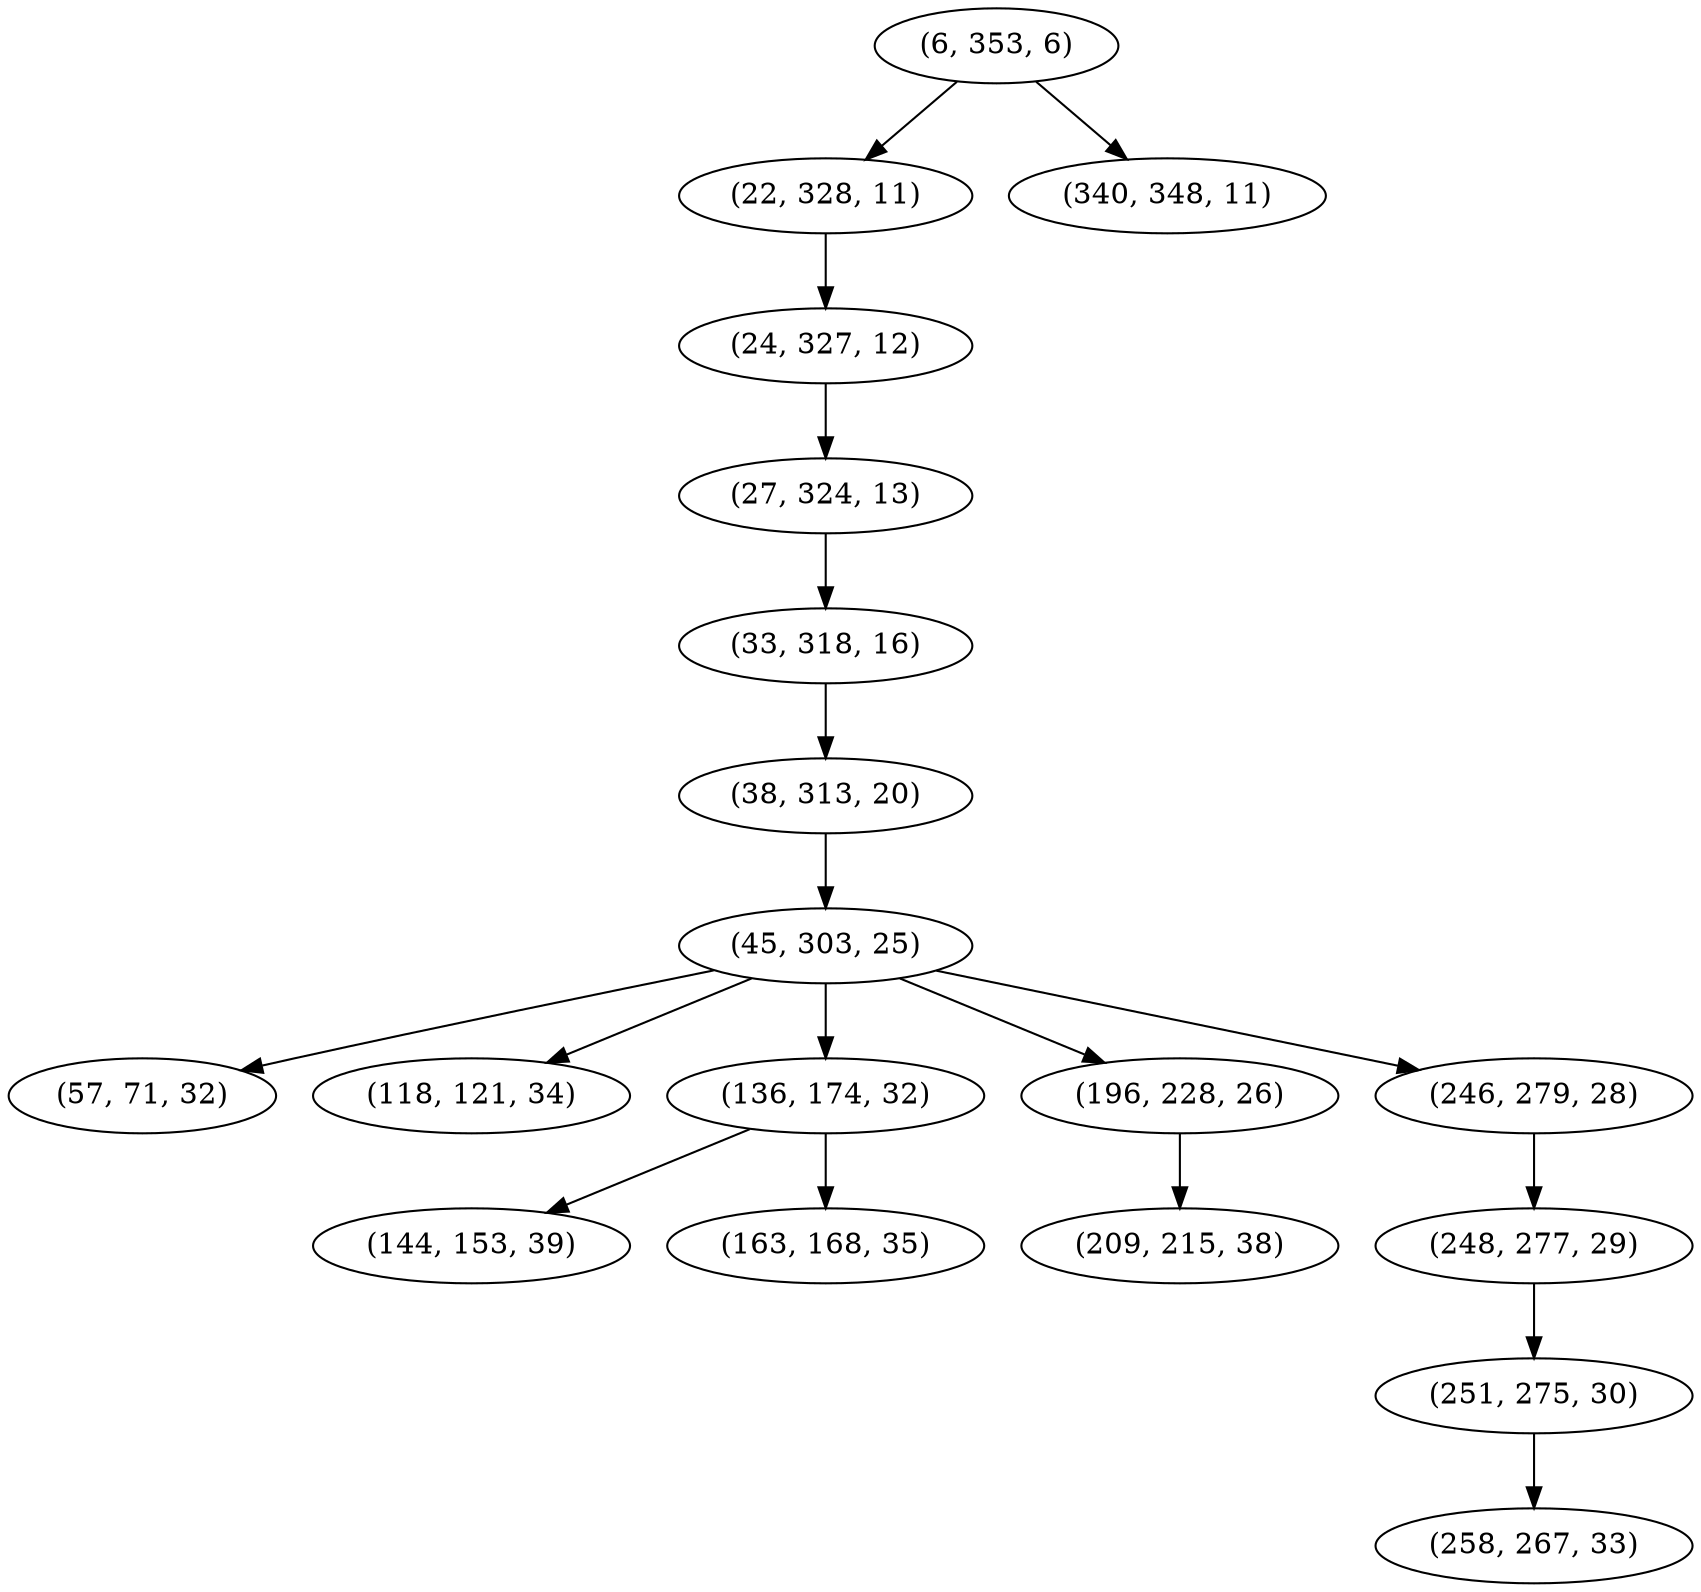 digraph tree {
    "(6, 353, 6)";
    "(22, 328, 11)";
    "(24, 327, 12)";
    "(27, 324, 13)";
    "(33, 318, 16)";
    "(38, 313, 20)";
    "(45, 303, 25)";
    "(57, 71, 32)";
    "(118, 121, 34)";
    "(136, 174, 32)";
    "(144, 153, 39)";
    "(163, 168, 35)";
    "(196, 228, 26)";
    "(209, 215, 38)";
    "(246, 279, 28)";
    "(248, 277, 29)";
    "(251, 275, 30)";
    "(258, 267, 33)";
    "(340, 348, 11)";
    "(6, 353, 6)" -> "(22, 328, 11)";
    "(6, 353, 6)" -> "(340, 348, 11)";
    "(22, 328, 11)" -> "(24, 327, 12)";
    "(24, 327, 12)" -> "(27, 324, 13)";
    "(27, 324, 13)" -> "(33, 318, 16)";
    "(33, 318, 16)" -> "(38, 313, 20)";
    "(38, 313, 20)" -> "(45, 303, 25)";
    "(45, 303, 25)" -> "(57, 71, 32)";
    "(45, 303, 25)" -> "(118, 121, 34)";
    "(45, 303, 25)" -> "(136, 174, 32)";
    "(45, 303, 25)" -> "(196, 228, 26)";
    "(45, 303, 25)" -> "(246, 279, 28)";
    "(136, 174, 32)" -> "(144, 153, 39)";
    "(136, 174, 32)" -> "(163, 168, 35)";
    "(196, 228, 26)" -> "(209, 215, 38)";
    "(246, 279, 28)" -> "(248, 277, 29)";
    "(248, 277, 29)" -> "(251, 275, 30)";
    "(251, 275, 30)" -> "(258, 267, 33)";
}
